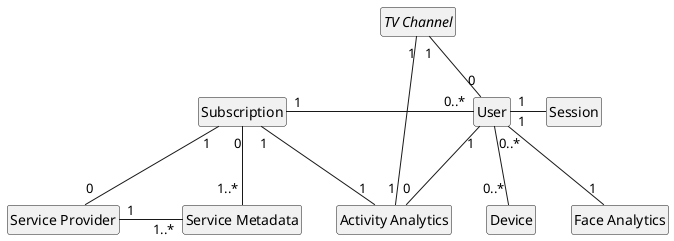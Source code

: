 @startuml
skinparam classAttributeIconSize 0
hide empty members
hide attributes 
hide circle

skinparam shadowing false

' 여기를 보자
class "Service Metadata" {
- Developer Info : "Service Provider"
- URL
- Language
- Rating
- Subscription Fee
- Pricing model
- isApproved : Boolean
- Description
- Review Comment
- Tester: Tester
}

class Subscription {
- Registered Services : "Service Meta"[]
- Users For Each Service : User[]
- Subscription starting dates
- Subscribing Services For each user : "Service Meta"[]
- ActivityAnalytics : "Activity Analytics"
}

class User {
- Contact Info
- Viewing History
- Profiles
- Credicard Info
- Hobby
- Devices : Device[]
- TvChannel : "TV Channel"
- Subscription : Subscription
}

' class Tester {
' - TestingApps : "Service Meta"[]
' }

class "Service Provider" {
- Developed Services : "Service Meta"[]
- Subscription : Subscription
}

class Device {
- Users : User[]
- SST Client Version
- Serial #
}

class "Activity Analytics" {
- preferences
- TvChannel : "TV Channel"
}

abstract class "TV Channel" {
ActivityAnalytics : "Activity Analytics"
}

class "Face Analytics" {

}

class Session

Subscription "1" - "0..*" User : "        "
Subscription "0" -- "1..*" "Service Metadata" : "        "
User "0..*" -- "0..*" Device :  "        "
' "Service Metadata" "0..*" - "1" Tester : "        "
"Service Provider" "1" - "1..*" "Service Metadata" : "        "
Subscription "1"-- "0" "Service Provider"
"Activity Analytics" "1"- "1" Subscription : "        "
"TV Channel" "1" --"1" "Activity Analytics"
' User <|-- Tester

' "Broadcast TV Channel" -|> "TV Channel"
' "Cable TV Channel" --|> "TV Channel"

"TV Channel" "1" -- "0" User
User "1" -- "0" "Activity Analytics"

User "1" -- "1" "Face Analytics"

User "1" - Session

@enduml